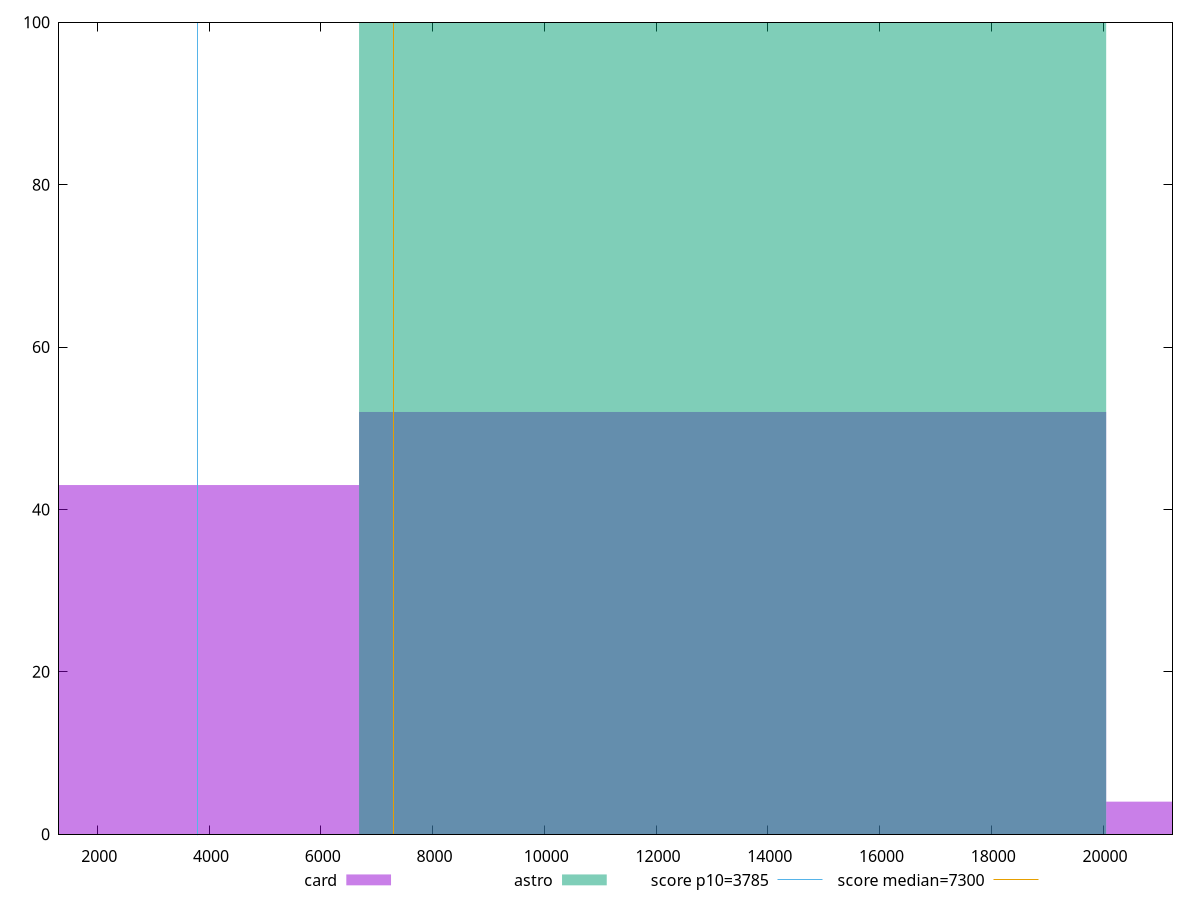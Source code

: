 reset

$card <<EOF
13370.072961225349 52
0 43
26740.145922450698 4
EOF

$astro <<EOF
13370.072961225349 100
EOF

set key outside below
set boxwidth 13370.072961225349
set xrange [1315.3694999999998:21241.783999999996]
set yrange [0:100]
set trange [0:100]
set style fill transparent solid 0.5 noborder

set parametric
set terminal svg size 640, 500 enhanced background rgb 'white'
set output "reports/report_00027_2021-02-24T12-40-31.850Z/interactive/comparison/histogram/2_vs_3.svg"

plot $card title "card" with boxes, \
     $astro title "astro" with boxes, \
     3785,t title "score p10=3785", \
     7300,t title "score median=7300"

reset
